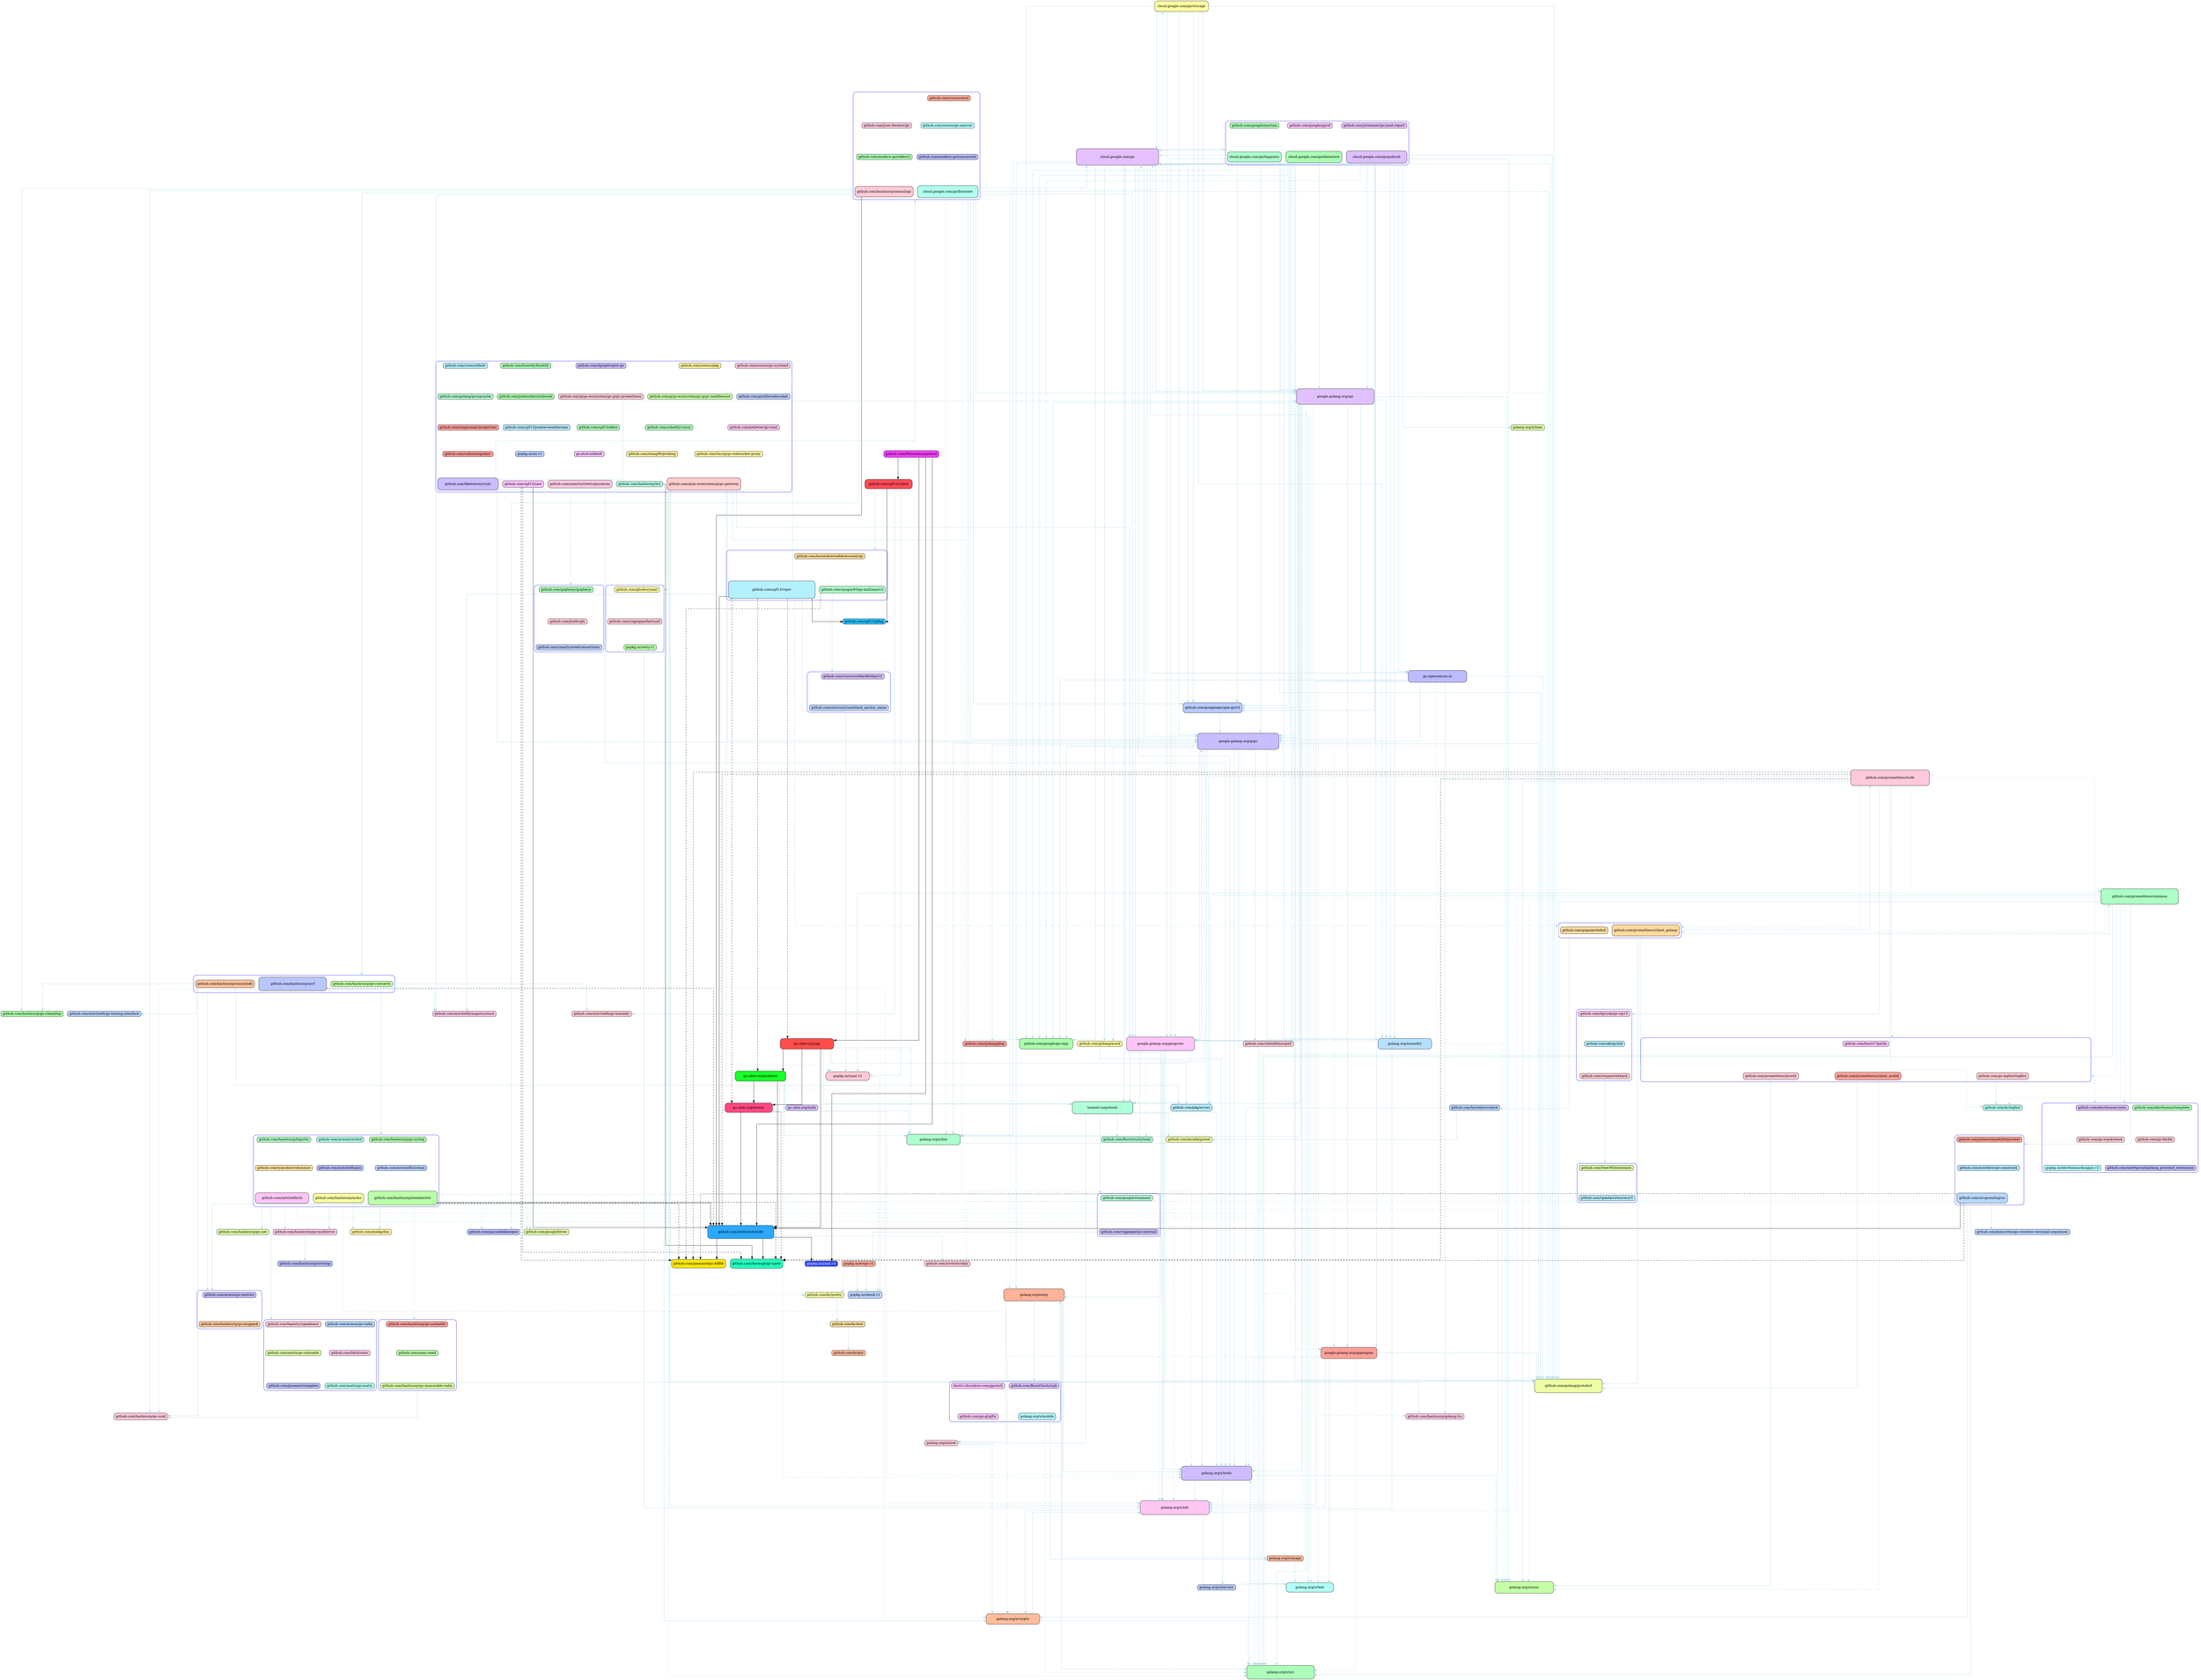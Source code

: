 strict digraph {
  node [shape=box,style="rounded,filled"]
  start=0
  splines=ortho
  graph [style=rounded]
  compound=true
  ranksep=1.21
  "github.com/Helcaraxan/gomod" [width=2.00,height=0.40,fontcolor="0.000 0.000 0.000",fillcolor="0.824 0.753 1.000"]
  subgraph cluster_cloud_google_com_go{
    "github.com/google/martian" [width=0.50,height=0.10,fontcolor="0.000 0.000 0.000",fillcolor="0.357 0.329 1.000"]
    "github.com/google/pprof" [width=0.50,height=0.10,fontcolor="0.000 0.000 0.000",fillcolor="0.839 0.232 1.000"]
    "github.com/jstemmer/go-junit-report" [width=0.50,height=0.10,fontcolor="0.000 0.000 0.000",fillcolor="0.776 0.245 1.000"]
    "cloud.google.com/go/bigquery" [width=3.00,height=0.60,fontcolor="0.000 0.000 0.000",fillcolor="0.400 0.320 1.000"]
    "cloud.google.com/go/datastore" [width=3.32,height=0.66,fontcolor="0.000 0.000 0.000",fillcolor="0.353 0.329 1.000"]
    "cloud.google.com/go/pubsub" [width=3.58,height=0.72,fontcolor="0.000 0.000 0.000",fillcolor="0.745 0.251 1.000"]
    // The nodes and edges part of this subgraph defined below are only used to
    // improve node placement but do not reflect actual dependencies.
    node [style=invis]
    edge [style=invis,minlen=1]
    graph [color=blue]
   "github.com/google/martian" -> "cloud.google.com/go/bigquery"
   "github.com/google/pprof" -> "cloud.google.com/go/datastore"
   "github.com/jstemmer/go-junit-report" -> "cloud.google.com/go/pubsub"
  }
  "cloud.google.com/go" [width=4.86,height=0.97,fontcolor="0.000 0.000 0.000",fillcolor="0.761 0.248 1.000"]
  "google.golang.org/api" [width=4.58,height=0.92,fontcolor="0.000 0.000 0.000",fillcolor="0.753 0.249 1.000"]
  "google.golang.org/grpc" [width=4.81,height=0.96,fontcolor="0.000 0.000 0.000",fillcolor="0.694 0.261 1.000"]
  "github.com/golang/protobuf" [width=4.00,height=0.80,fontcolor="0.000 0.000 0.000",fillcolor="0.200 0.360 1.000"]
  "google.golang.org/genproto" [width=4.00,height=0.80,fontcolor="0.000 0.000 0.000",fillcolor="0.855 0.229 1.000"]
  "github.com/google/go-cmp" [width=3.17,height=0.63,fontcolor="0.000 0.000 0.000",fillcolor="0.337 0.333 1.000"]
  "github.com/googleapis/gax-go/v2" [width=3.00,height=0.60,fontcolor="0.000 0.000 0.000",fillcolor="0.627 0.275 1.000"]
  "golang.org/x/tools" [width=4.17,height=0.83,fontcolor="0.000 0.000 0.000",fillcolor="0.706 0.259 1.000"]
  "golang.org/x/lint" [width=3.17,height=0.63,fontcolor="0.000 0.000 0.000",fillcolor="0.400 0.320 1.000"]
  "golang.org/x/exp" [width=3.58,height=0.72,fontcolor="0.000 0.000 0.000",fillcolor="0.039 0.392 1.000"]
  "golang.org/x/oauth2" [width=3.17,height=0.63,fontcolor="0.000 0.000 0.000",fillcolor="0.573 0.285 1.000"]
  "go.opencensus.io" [width=3.46,height=0.69,fontcolor="0.000 0.000 0.000",fillcolor="0.671 0.266 1.000"]
  "golang.org/x/sys" [width=4.00,height=0.80,fontcolor="0.000 0.000 0.000",fillcolor="0.361 0.328 1.000"]
  "google.golang.org/appengine" [width=3.32,height=0.66,fontcolor="0.000 0.000 0.000",fillcolor="0.012 0.398 1.000"]
  "cloud.google.com/go/storage" [width=3.17,height=0.63,fontcolor="0.000 0.000 0.000",fillcolor="0.165 0.367 1.000"]
  "golang.org/x/net" [width=4.09,height=0.82,fontcolor="0.000 0.000 0.000",fillcolor="0.871 0.226 1.000"]
  "golang.org/x/text" [width=2.81,height=0.56,fontcolor="0.000 0.000 0.000",fillcolor="0.478 0.304 1.000"]
  "honnef.co/go/tools" [width=3.58,height=0.72,fontcolor="0.000 0.000 0.000",fillcolor="0.420 0.316 1.000"]
  "github.com/golang/mock" [width=1.58,height=0.32,fontcolor="0.000 0.000 0.000",fillcolor="0.161 0.368 1.000"]
  "golang.org/x/time" [width=0.50,height=0.10,fontcolor="0.000 0.000 0.000",fillcolor="0.227 0.355 1.000"]
  "golang.org/x/sync" [width=3.46,height=0.69,fontcolor="0.000 0.000 0.000",fillcolor="0.278 0.344 1.000"]
  "github.com/spf13/cobra" [width=2.81,height=0.56,fontcolor="0.000 0.000 0.000",fillcolor="0.988 0.704 1.000"]
  "github.com/stretchr/testify" [width=3.91,height=0.78,fontcolor="0.000 0.000 0.000",fillcolor="0.569 0.829 1.000"]
  "go.uber.org/zap" [width=3.17,height=0.63,fontcolor="0.000 0.000 0.000",fillcolor="1.000 0.700 1.000"]
  "gopkg.in/yaml.v3" [width=1.58,height=0.32,fontcolor="0.000 0.000 1.000",fillcolor="0.647 0.806 1.000"]
  subgraph cluster_github_com_bketelsen_crypt{
    "github.com/coreos/etcd" [width=0.50,height=0.10,fontcolor="0.000 0.000 0.000",fillcolor="0.031 0.394 1.000"]
    "github.com/coreos/go-semver" [width=0.50,height=0.10,fontcolor="0.000 0.000 0.000",fillcolor="0.490 0.302 1.000"]
    "github.com/json-iterator/go" [width=0.50,height=0.10,fontcolor="0.000 0.000 0.000",fillcolor="0.937 0.213 1.000"]
    "github.com/modern-go/concurrent" [width=0.50,height=0.10,fontcolor="0.000 0.000 0.000",fillcolor="0.667 0.267 1.000"]
    "github.com/modern-go/reflect2" [width=0.50,height=0.10,fontcolor="0.000 0.000 0.000",fillcolor="0.353 0.329 1.000"]
    "cloud.google.com/go/firestore" [width=3.58,height=0.72,fontcolor="0.000 0.000 0.000",fillcolor="0.459 0.308 1.000"]
    "github.com/hashicorp/consul/api" [width=3.17,height=0.63,fontcolor="0.000 0.000 0.000",fillcolor="0.965 0.207 1.000"]
    // The nodes and edges part of this subgraph defined below are only used to
    // improve node placement but do not reflect actual dependencies.
    node [style=invis]
    edge [style=invis,minlen=1]
    graph [color=blue]
    "cluster_github_com_bketelsen_crypt_1"
    "cluster_github_com_bketelsen_crypt_1" -> "github.com/json-iterator/go"
    "github.com/coreos/etcd" -> "github.com/coreos/go-semver"
   "github.com/coreos/go-semver" -> "github.com/modern-go/concurrent"
   "github.com/json-iterator/go" -> "github.com/modern-go/reflect2"
   "github.com/modern-go/concurrent" -> "cloud.google.com/go/firestore"
   "github.com/modern-go/reflect2" -> "github.com/hashicorp/consul/api"
  }
  "golang.org/x/crypto" [width=3.17,height=0.63,fontcolor="0.000 0.000 0.000",fillcolor="0.055 0.389 1.000"]
  "github.com/google/btree" [width=1.00,height=0.20,fontcolor="0.000 0.000 0.000",fillcolor="0.212 0.358 1.000"]
  subgraph cluster_github_com_cespare_xxhash{
    "github.com/OneOfOne/xxhash" [width=0.50,height=0.10,fontcolor="0.000 0.000 0.000",fillcolor="0.235 0.353 1.000"]
    "github.com/spaolacci/murmur3" [width=0.50,height=0.10,fontcolor="0.000 0.000 0.000",fillcolor="0.541 0.292 1.000"]
    // The nodes and edges part of this subgraph defined below are only used to
    // improve node placement but do not reflect actual dependencies.
    node [style=invis]
    edge [style=invis,minlen=1]
    graph [color=blue]
   "github.com/OneOfOne/xxhash" -> "github.com/spaolacci/murmur3"
  }
  subgraph cluster_github_com_cpuguy83_go_md2man_v2{
    "github.com/russross/blackfriday/v2" [width=0.50,height=0.10,fontcolor="0.000 0.000 0.000",fillcolor="0.725 0.255 1.000"]
    "github.com/shurcooL/sanitized_anchor_name" [width=0.50,height=0.10,fontcolor="0.000 0.000 0.000",fillcolor="0.604 0.279 1.000"]
    // The nodes and edges part of this subgraph defined below are only used to
    // improve node placement but do not reflect actual dependencies.
    node [style=invis]
    edge [style=invis,minlen=1]
    graph [color=blue]
   "github.com/russross/blackfriday/v2" -> "github.com/shurcooL/sanitized_anchor_name"
  }
  "github.com/pmezard/go-difflib" [width=2.58,height=0.52,fontcolor="0.000 0.000 0.000",fillcolor="0.149 0.955 1.000"]
  "github.com/kr/logfmt" [width=1.58,height=0.32,fontcolor="0.000 0.000 0.000",fillcolor="0.471 0.306 1.000"]
  "github.com/kisielk/errcheck" [width=1.58,height=0.32,fontcolor="0.000 0.000 0.000",fillcolor="0.600 0.280 1.000"]
  subgraph cluster_github_com_grpc_ecosystem_grpc_gateway{
    "github.com/ghodss/yaml" [width=0.50,height=0.10,fontcolor="0.000 0.000 0.000",fillcolor="0.165 0.367 1.000"]
    "github.com/rogpeppe/fastuuid" [width=0.50,height=0.10,fontcolor="0.000 0.000 0.000",fillcolor="0.961 0.208 1.000"]
    "gopkg.in/resty.v1" [width=1.00,height=0.20,fontcolor="0.000 0.000 0.000",fillcolor="0.306 0.339 1.000"]
    // The nodes and edges part of this subgraph defined below are only used to
    // improve node placement but do not reflect actual dependencies.
    node [style=invis]
    edge [style=invis,minlen=1]
    graph [color=blue]
   "github.com/ghodss/yaml" -> "github.com/rogpeppe/fastuuid"
   "github.com/rogpeppe/fastuuid" -> "gopkg.in/resty.v1"
  }
  "gopkg.in/yaml.v2" [width=2.58,height=0.52,fontcolor="0.000 0.000 0.000",fillcolor="0.957 0.209 1.000"]
  "github.com/golang/glog" [width=1.00,height=0.20,fontcolor="0.000 0.000 0.000",fillcolor="0.008 0.398 1.000"]
  "github.com/kr/pretty" [width=1.58,height=0.32,fontcolor="0.000 0.000 0.000",fillcolor="0.180 0.364 1.000"]
  "gopkg.in/check.v1" [width=2.00,height=0.40,fontcolor="0.000 0.000 0.000",fillcolor="0.604 0.279 1.000"]
  subgraph cluster_github_com_hashicorp_consul_api{
    "github.com/hashicorp/consul/sdk" [width=2.32,height=0.46,fontcolor="0.000 0.000 0.000",fillcolor="0.063 0.387 1.000"]
    "github.com/hashicorp/go-rootcerts" [width=1.00,height=0.20,fontcolor="0.000 0.000 0.000",fillcolor="0.282 0.344 1.000"]
    "github.com/hashicorp/serf" [width=4.00,height=0.80,fontcolor="0.000 0.000 0.000",fillcolor="0.635 0.273 1.000"]
    // The nodes and edges part of this subgraph defined below are only used to
    // improve node placement but do not reflect actual dependencies.
    node [style=invis]
    edge [style=invis,minlen=1]
    graph [color=blue]
  }
  "github.com/hashicorp/go-cleanhttp" [width=1.00,height=0.20,fontcolor="0.000 0.000 0.000",fillcolor="0.329 0.334 1.000"]
  "github.com/hashicorp/go-uuid" [width=2.00,height=0.40,fontcolor="0.000 0.000 0.000",fillcolor="0.941 0.212 1.000"]
  "github.com/pascaldekloe/goe" [width=1.00,height=0.20,fontcolor="0.000 0.000 0.000",fillcolor="0.663 0.267 1.000"]
  "github.com/mitchellh/mapstructure" [width=1.58,height=0.32,fontcolor="0.000 0.000 0.000",fillcolor="0.906 0.219 1.000"]
  "github.com/mitchellh/go-testing-interface" [width=0.50,height=0.10,fontcolor="0.000 0.000 0.000",fillcolor="0.604 0.279 1.000"]
  "github.com/pkg/errors" [width=2.00,height=0.40,fontcolor="0.000 0.000 0.000",fillcolor="0.541 0.292 1.000"]
  "github.com/hashicorp/golang-lru" [width=1.58,height=0.32,fontcolor="0.000 0.000 0.000",fillcolor="0.914 0.217 1.000"]
  "github.com/hashicorp/errwrap" [width=0.50,height=0.10,fontcolor="0.000 0.000 0.000",fillcolor="0.663 0.267 1.000"]
  "github.com/mitchellh/go-homedir" [width=1.00,height=0.20,fontcolor="0.000 0.000 0.000",fillcolor="0.965 0.207 1.000"]
  "github.com/davecgh/go-spew" [width=2.81,height=0.56,fontcolor="0.000 0.000 0.000",fillcolor="0.451 0.865 1.000"]
  "github.com/hashicorp/go.net" [width=0.50,height=0.10,fontcolor="0.000 0.000 0.000",fillcolor="0.227 0.355 1.000"]
  "github.com/miekg/dns" [width=1.00,height=0.20,fontcolor="0.000 0.000 0.000",fillcolor="0.149 0.370 1.000"]
  subgraph cluster_github_com_hashicorp_memberlist{
    "github.com/hashicorp/go-sockaddr" [width=0.50,height=0.10,fontcolor="0.000 0.000 0.000",fillcolor="0.012 0.398 1.000"]
    "github.com/sean-/seed" [width=0.50,height=0.10,fontcolor="0.000 0.000 0.000",fillcolor="0.302 0.340 1.000"]
    "github.com/hashicorp/go-immutable-radix" [width=1.58,height=0.32,fontcolor="0.000 0.000 0.000",fillcolor="0.235 0.353 1.000"]
    // The nodes and edges part of this subgraph defined below are only used to
    // improve node placement but do not reflect actual dependencies.
    node [style=invis]
    edge [style=invis,minlen=1]
    graph [color=blue]
   "github.com/hashicorp/go-sockaddr" -> "github.com/sean-/seed"
   "github.com/sean-/seed" -> "github.com/hashicorp/go-immutable-radix"
  }
  subgraph cluster_github_com_hashicorp_memberlist_github_com_hashicorp_serf{
    "github.com/armon/go-metrics" [width=1.00,height=0.20,fontcolor="0.000 0.000 0.000",fillcolor="0.678 0.264 1.000"]
    "github.com/hashicorp/go-msgpack" [width=1.00,height=0.20,fontcolor="0.000 0.000 0.000",fillcolor="0.075 0.385 1.000"]
    // The nodes and edges part of this subgraph defined below are only used to
    // improve node placement but do not reflect actual dependencies.
    node [style=invis]
    edge [style=invis,minlen=1]
    graph [color=blue]
   "github.com/armon/go-metrics" -> "github.com/hashicorp/go-msgpack"
  }
  "github.com/hashicorp/go-multierror" [width=1.58,height=0.32,fontcolor="0.000 0.000 0.000",fillcolor="0.902 0.220 1.000"]
  subgraph cluster_github_com_hashicorp_serf{
    "github.com/armon/circbuf" [width=0.50,height=0.10,fontcolor="0.000 0.000 0.000",fillcolor="0.455 0.309 1.000"]
    "github.com/hashicorp/go-syslog" [width=0.50,height=0.10,fontcolor="0.000 0.000 0.000",fillcolor="0.329 0.334 1.000"]
    "github.com/hashicorp/logutils" [width=0.50,height=0.10,fontcolor="0.000 0.000 0.000",fillcolor="0.380 0.324 1.000"]
    "github.com/mitchellh/gox" [width=0.50,height=0.10,fontcolor="0.000 0.000 0.000",fillcolor="0.659 0.268 1.000"]
    "github.com/mitchellh/iochan" [width=0.50,height=0.10,fontcolor="0.000 0.000 0.000",fillcolor="0.608 0.278 1.000"]
    "github.com/ryanuber/columnize" [width=0.50,height=0.10,fontcolor="0.000 0.000 0.000",fillcolor="0.118 0.376 1.000"]
    "github.com/hashicorp/mdns" [width=2.81,height=0.56,fontcolor="0.000 0.000 0.000",fillcolor="0.180 0.364 1.000"]
    "github.com/hashicorp/memberlist" [width=4.09,height=0.82,fontcolor="0.000 0.000 0.000",fillcolor="0.302 0.340 1.000"]
    "github.com/mitchellh/cli" [width=3.17,height=0.63,fontcolor="0.000 0.000 0.000",fillcolor="0.859 0.228 1.000"]
    // The nodes and edges part of this subgraph defined below are only used to
    // improve node placement but do not reflect actual dependencies.
    node [style=invis]
    edge [style=invis,minlen=1]
    graph [color=blue]
   "github.com/armon/circbuf" -> "github.com/mitchellh/gox"
   "github.com/hashicorp/go-syslog" -> "github.com/mitchellh/iochan"
   "github.com/hashicorp/logutils" -> "github.com/ryanuber/columnize"
   "github.com/mitchellh/gox" -> "github.com/hashicorp/mdns"
   "github.com/mitchellh/iochan" -> "github.com/hashicorp/memberlist"
   "github.com/ryanuber/columnize" -> "github.com/mitchellh/cli"
  }
  "github.com/kisielk/gotool" [width=1.00,height=0.20,fontcolor="0.000 0.000 0.000",fillcolor="0.184 0.363 1.000"]
  "github.com/kr/text" [width=1.00,height=0.20,fontcolor="0.000 0.000 0.000",fillcolor="0.114 0.377 1.000"]
  "github.com/kr/pty" [width=0.50,height=0.10,fontcolor="0.000 0.000 0.000",fillcolor="0.047 0.391 1.000"]
  subgraph cluster_github_com_mitchellh_cli{
    "github.com/armon/go-radix" [width=0.50,height=0.10,fontcolor="0.000 0.000 0.000",fillcolor="0.592 0.282 1.000"]
    "github.com/bgentry/speakeasy" [width=0.50,height=0.10,fontcolor="0.000 0.000 0.000",fillcolor="0.953 0.209 1.000"]
    "github.com/fatih/color" [width=0.50,height=0.10,fontcolor="0.000 0.000 0.000",fillcolor="0.914 0.217 1.000"]
    "github.com/mattn/go-colorable" [width=0.50,height=0.10,fontcolor="0.000 0.000 0.000",fillcolor="0.231 0.354 1.000"]
    "github.com/mattn/go-isatty" [width=0.50,height=0.10,fontcolor="0.000 0.000 0.000",fillcolor="0.467 0.307 1.000"]
    "github.com/posener/complete" [width=0.50,height=0.10,fontcolor="0.000 0.000 0.000",fillcolor="0.647 0.271 1.000"]
    // The nodes and edges part of this subgraph defined below are only used to
    // improve node placement but do not reflect actual dependencies.
    node [style=invis]
    edge [style=invis,minlen=1]
    graph [color=blue]
   "github.com/armon/go-radix" -> "github.com/fatih/color"
   "github.com/bgentry/speakeasy" -> "github.com/mattn/go-colorable"
   "github.com/fatih/color" -> "github.com/mattn/go-isatty"
   "github.com/mattn/go-colorable" -> "github.com/posener/complete"
  }
  "github.com/prometheus/tsdb" [width=4.64,height=0.93,fontcolor="0.000 0.000 0.000",fillcolor="0.945 0.211 1.000"]
  subgraph cluster_github_com_prometheus_client_golang_github_com_prometheus_common_github_com_prometheus_tsdb{
    "github.com/beorn7/perks" [width=1.58,height=0.32,fontcolor="0.000 0.000 0.000",fillcolor="0.835 0.233 1.000"]
    "github.com/go-logfmt/logfmt" [width=2.00,height=0.40,fontcolor="0.000 0.000 0.000",fillcolor="0.980 0.204 1.000"]
    "github.com/prometheus/client_model" [width=2.32,height=0.46,fontcolor="0.000 0.000 0.000",fillcolor="0.016 0.397 1.000"]
    "github.com/prometheus/procfs" [width=2.00,height=0.40,fontcolor="0.000 0.000 0.000",fillcolor="0.961 0.208 1.000"]
    // The nodes and edges part of this subgraph defined below are only used to
    // improve node placement but do not reflect actual dependencies.
    node [style=invis]
    edge [style=invis,minlen=1]
    graph [color=blue]
    "cluster_github_com_prometheus_client_golang_github_com_prometheus_common_github_com_prometheus_tsdb_0"
    "cluster_github_com_prometheus_client_golang_github_com_prometheus_common_github_com_prometheus_tsdb_0" -> "github.com/go-logfmt/logfmt"
    "cluster_github_com_prometheus_client_golang_github_com_prometheus_common_github_com_prometheus_tsdb_2"
    "cluster_github_com_prometheus_client_golang_github_com_prometheus_common_github_com_prometheus_tsdb_2" -> "github.com/prometheus/procfs"
    "github.com/beorn7/perks" -> "github.com/prometheus/client_model"
  }
  "github.com/prometheus/common" [width=4.58,height=0.92,fontcolor="0.000 0.000 0.000",fillcolor="0.384 0.323 1.000"]
  subgraph cluster_github_com_prometheus_common{
    "github.com/julienschmidt/httprouter" [width=0.50,height=0.10,fontcolor="0.000 0.000 0.000",fillcolor="0.012 0.398 1.000"]
    "github.com/mwitkow/go-conntrack" [width=0.50,height=0.10,fontcolor="0.000 0.000 0.000",fillcolor="0.557 0.289 1.000"]
    "github.com/sirupsen/logrus" [width=3.00,height=0.60,fontcolor="0.000 0.000 0.000",fillcolor="0.592 0.282 1.000"]
    // The nodes and edges part of this subgraph defined below are only used to
    // improve node placement but do not reflect actual dependencies.
    node [style=invis]
    edge [style=invis,minlen=1]
    graph [color=blue]
   "github.com/julienschmidt/httprouter" -> "github.com/mwitkow/go-conntrack"
   "github.com/mwitkow/go-conntrack" -> "github.com/sirupsen/logrus"
  }
  subgraph cluster_github_com_prometheus_common_github_com_prometheus_tsdb{
    "github.com/alecthomas/template" [width=1.00,height=0.20,fontcolor="0.000 0.000 0.000",fillcolor="0.365 0.327 1.000"]
    "github.com/alecthomas/units" [width=1.00,height=0.20,fontcolor="0.000 0.000 0.000",fillcolor="0.749 0.250 1.000"]
    "github.com/go-kit/kit" [width=1.00,height=0.20,fontcolor="0.000 0.000 0.000",fillcolor="0.980 0.204 1.000"]
    "github.com/go-stack/stack" [width=1.00,height=0.20,fontcolor="0.000 0.000 0.000",fillcolor="0.980 0.204 1.000"]
    "github.com/matttproud/golang_protobuf_extensions" [width=1.00,height=0.20,fontcolor="0.000 0.000 0.000",fillcolor="0.655 0.269 1.000"]
    "gopkg.in/alecthomas/kingpin.v2" [width=1.00,height=0.20,fontcolor="0.000 0.000 0.000",fillcolor="0.498 0.300 1.000"]
    // The nodes and edges part of this subgraph defined below are only used to
    // improve node placement but do not reflect actual dependencies.
    node [style=invis]
    edge [style=invis,minlen=1]
    graph [color=blue]
   "github.com/alecthomas/template" -> "github.com/go-kit/kit"
   "github.com/alecthomas/units" -> "github.com/go-stack/stack"
   "github.com/go-kit/kit" -> "github.com/matttproud/golang_protobuf_extensions"
   "github.com/go-stack/stack" -> "gopkg.in/alecthomas/kingpin.v2"
  }
  subgraph cluster_github_com_prometheus_common_github_com_prometheus_tsdb_github_com_spf13_viper{
    "github.com/gogo/protobuf" [width=2.00,height=0.40,fontcolor="0.000 0.000 0.000",fillcolor="0.106 0.379 1.000"]
    "github.com/prometheus/client_golang" [width=3.32,height=0.66,fontcolor="0.000 0.000 0.000",fillcolor="0.102 0.380 1.000"]
    // The nodes and edges part of this subgraph defined below are only used to
    // improve node placement but do not reflect actual dependencies.
    node [style=invis]
    edge [style=invis,minlen=1]
    graph [color=blue]
  }
  subgraph cluster_github_com_prometheus_tsdb{
    "github.com/dgryski/go-sip13" [width=0.50,height=0.10,fontcolor="0.000 0.000 0.000",fillcolor="0.894 0.221 1.000"]
    "github.com/oklog/ulid" [width=0.50,height=0.10,fontcolor="0.000 0.000 0.000",fillcolor="0.537 0.293 1.000"]
    "github.com/cespare/xxhash" [width=1.58,height=0.32,fontcolor="0.000 0.000 0.000",fillcolor="0.976 0.205 1.000"]
    // The nodes and edges part of this subgraph defined below are only used to
    // improve node placement but do not reflect actual dependencies.
    node [style=invis]
    edge [style=invis,minlen=1]
    graph [color=blue]
   "github.com/dgryski/go-sip13" -> "github.com/oklog/ulid"
   "github.com/oklog/ulid" -> "github.com/cespare/xxhash"
  }
  "gopkg.in/errgo.v2" [width=1.58,height=0.32,fontcolor="0.000 0.000 0.000",fillcolor="0.027 0.395 1.000"]
  "github.com/konsorten/go-windows-terminal-sequences" [width=0.50,height=0.10,fontcolor="0.000 0.000 0.000",fillcolor="0.600 0.280 1.000"]
  "github.com/stretchr/objx" [width=1.00,height=0.20,fontcolor="0.000 0.000 0.000",fillcolor="0.941 0.212 1.000"]
  subgraph cluster_github_com_smartystreets_goconvey{
    "github.com/gopherjs/gopherjs" [width=0.50,height=0.10,fontcolor="0.000 0.000 0.000",fillcolor="0.357 0.329 1.000"]
    "github.com/jtolds/gls" [width=0.50,height=0.10,fontcolor="0.000 0.000 0.000",fillcolor="0.969 0.206 1.000"]
    "github.com/smartystreets/assertions" [width=0.50,height=0.10,fontcolor="0.000 0.000 0.000",fillcolor="0.624 0.275 1.000"]
    // The nodes and edges part of this subgraph defined below are only used to
    // improve node placement but do not reflect actual dependencies.
    node [style=invis]
    edge [style=invis,minlen=1]
    graph [color=blue]
   "github.com/gopherjs/gopherjs" -> "github.com/jtolds/gls"
   "github.com/jtolds/gls" -> "github.com/smartystreets/assertions"
  }
  subgraph cluster_github_com_spf13_cobra{
    "github.com/inconshreveable/mousetrap" [width=0.50,height=0.10,fontcolor="0.000 0.000 0.000",fillcolor="0.110 0.378 1.000"]
    "github.com/cpuguy83/go-md2man/v2" [width=2.00,height=0.40,fontcolor="0.000 0.000 0.000",fillcolor="0.392 0.322 1.000"]
    "github.com/spf13/viper" [width=5.13,height=1.03,fontcolor="0.000 0.000 0.000",fillcolor="0.533 0.293 1.000"]
    // The nodes and edges part of this subgraph defined below are only used to
    // improve node placement but do not reflect actual dependencies.
    node [style=invis]
    edge [style=invis,minlen=1]
    graph [color=blue]
    "cluster_github_com_spf13_cobra_1"
    "cluster_github_com_spf13_cobra_1" -> "github.com/spf13/viper"
    "github.com/inconshreveable/mousetrap" -> "github.com/cpuguy83/go-md2man/v2"
  }
  "github.com/spf13/pflag" [width=1.00,height=0.20,fontcolor="0.000 0.000 0.000",fillcolor="0.549 0.835 1.000"]
  subgraph cluster_github_com_spf13_viper{
    "github.com/coreos/bbolt" [width=0.50,height=0.10,fontcolor="0.000 0.000 0.000",fillcolor="0.533 0.293 1.000"]
    "github.com/coreos/go-systemd" [width=0.50,height=0.10,fontcolor="0.000 0.000 0.000",fillcolor="0.929 0.214 1.000"]
    "github.com/coreos/pkg" [width=0.50,height=0.10,fontcolor="0.000 0.000 0.000",fillcolor="0.149 0.370 1.000"]
    "github.com/dgrijalva/jwt-go" [width=0.50,height=0.10,fontcolor="0.000 0.000 0.000",fillcolor="0.702 0.260 1.000"]
    "github.com/fsnotify/fsnotify" [width=0.50,height=0.10,fontcolor="0.000 0.000 0.000",fillcolor="0.357 0.329 1.000"]
    "github.com/golang/groupcache" [width=0.50,height=0.10,fontcolor="0.000 0.000 0.000",fillcolor="0.400 0.320 1.000"]
    "github.com/gorilla/websocket" [width=0.50,height=0.10,fontcolor="0.000 0.000 0.000",fillcolor="0.624 0.275 1.000"]
    "github.com/grpc-ecosystem/go-grpc-middleware" [width=0.50,height=0.10,fontcolor="0.000 0.000 0.000",fillcolor="0.278 0.344 1.000"]
    "github.com/grpc-ecosystem/go-grpc-prometheus" [width=0.50,height=0.10,fontcolor="0.000 0.000 0.000",fillcolor="0.969 0.206 1.000"]
    "github.com/jonboulle/clockwork" [width=0.50,height=0.10,fontcolor="0.000 0.000 0.000",fillcolor="0.337 0.333 1.000"]
    "github.com/magiconair/properties" [width=0.50,height=0.10,fontcolor="0.000 0.000 0.000",fillcolor="0.008 0.398 1.000"]
    "github.com/pelletier/go-toml" [width=0.50,height=0.10,fontcolor="0.000 0.000 0.000",fillcolor="0.882 0.224 1.000"]
    "github.com/soheilhy/cmux" [width=0.50,height=0.10,fontcolor="0.000 0.000 0.000",fillcolor="0.365 0.327 1.000"]
    "github.com/spf13/afero" [width=0.50,height=0.10,fontcolor="0.000 0.000 0.000",fillcolor="0.357 0.329 1.000"]
    "github.com/spf13/jwalterweatherman" [width=0.50,height=0.10,fontcolor="0.000 0.000 0.000",fillcolor="0.553 0.289 1.000"]
    "github.com/subosito/gotenv" [width=0.50,height=0.10,fontcolor="0.000 0.000 0.000",fillcolor="0.000 0.400 1.000"]
    "github.com/tmc/grpc-websocket-proxy" [width=0.50,height=0.10,fontcolor="0.000 0.000 0.000",fillcolor="0.149 0.370 1.000"]
    "github.com/xiang90/probing" [width=0.50,height=0.10,fontcolor="0.000 0.000 0.000",fillcolor="0.141 0.372 1.000"]
    "go.etcd.io/bbolt" [width=0.50,height=0.10,fontcolor="0.000 0.000 0.000",fillcolor="0.808 0.238 1.000"]
    "gopkg.in/ini.v1" [width=0.50,height=0.10,fontcolor="0.000 0.000 0.000",fillcolor="0.620 0.276 1.000"]
    "github.com/bketelsen/crypt" [width=3.58,height=0.72,fontcolor="0.000 0.000 0.000",fillcolor="0.702 0.260 1.000"]
    "github.com/grpc-ecosystem/grpc-gateway" [width=3.70,height=0.74,fontcolor="0.000 0.000 0.000",fillcolor="0.996 0.201 1.000"]
    "github.com/hashicorp/hcl" [width=1.00,height=0.20,fontcolor="0.000 0.000 0.000",fillcolor="0.439 0.312 1.000"]
    "github.com/smartystreets/goconvey" [width=2.32,height=0.46,fontcolor="0.000 0.000 0.000",fillcolor="0.918 0.216 1.000"]
    "github.com/spf13/cast" [width=2.00,height=0.40,fontcolor="0.000 0.000 0.000",fillcolor="0.843 0.231 1.000"]
    // The nodes and edges part of this subgraph defined below are only used to
    // improve node placement but do not reflect actual dependencies.
    node [style=invis]
    edge [style=invis,minlen=1]
    graph [color=blue]
   "github.com/coreos/bbolt" -> "github.com/golang/groupcache"
   "github.com/coreos/go-systemd" -> "github.com/gorilla/websocket"
   "github.com/coreos/pkg" -> "github.com/grpc-ecosystem/go-grpc-middleware"
   "github.com/dgrijalva/jwt-go" -> "github.com/grpc-ecosystem/go-grpc-prometheus"
   "github.com/fsnotify/fsnotify" -> "github.com/jonboulle/clockwork"
   "github.com/golang/groupcache" -> "github.com/magiconair/properties"
   "github.com/gorilla/websocket" -> "github.com/pelletier/go-toml"
   "github.com/grpc-ecosystem/go-grpc-middleware" -> "github.com/soheilhy/cmux"
   "github.com/grpc-ecosystem/go-grpc-prometheus" -> "github.com/spf13/afero"
   "github.com/jonboulle/clockwork" -> "github.com/spf13/jwalterweatherman"
   "github.com/magiconair/properties" -> "github.com/subosito/gotenv"
   "github.com/pelletier/go-toml" -> "github.com/tmc/grpc-websocket-proxy"
   "github.com/soheilhy/cmux" -> "github.com/xiang90/probing"
   "github.com/spf13/afero" -> "go.etcd.io/bbolt"
   "github.com/spf13/jwalterweatherman" -> "gopkg.in/ini.v1"
   "github.com/subosito/gotenv" -> "github.com/bketelsen/crypt"
   "github.com/tmc/grpc-websocket-proxy" -> "github.com/grpc-ecosystem/grpc-gateway"
   "github.com/xiang90/probing" -> "github.com/hashicorp/hcl"
   "go.etcd.io/bbolt" -> "github.com/smartystreets/goconvey"
   "gopkg.in/ini.v1" -> "github.com/spf13/cast"
  }
  "go.uber.org/atomic" [width=2.81,height=0.56,fontcolor="0.000 0.000 0.000",fillcolor="0.949 0.715 1.000"]
  "go.uber.org/multierr" [width=3.00,height=0.60,fontcolor="0.000 0.000 0.000",fillcolor="0.345 0.896 1.000"]
  "go.uber.org/tools" [width=0.50,height=0.10,fontcolor="0.000 0.000 0.000",fillcolor="0.745 0.251 1.000"]
  subgraph cluster_golang_org_x_exp{
    "dmitri.shuralyov.com/gpu/mtl" [width=0.50,height=0.10,fontcolor="0.000 0.000 0.000",fillcolor="0.835 0.233 1.000"]
    "github.com/BurntSushi/xgb" [width=0.50,height=0.10,fontcolor="0.000 0.000 0.000",fillcolor="0.745 0.251 1.000"]
    "github.com/go-gl/glfw" [width=0.50,height=0.10,fontcolor="0.000 0.000 0.000",fillcolor="0.847 0.231 1.000"]
    "golang.org/x/mobile" [width=2.00,height=0.40,fontcolor="0.000 0.000 0.000",fillcolor="0.522 0.296 1.000"]
    // The nodes and edges part of this subgraph defined below are only used to
    // improve node placement but do not reflect actual dependencies.
    node [style=invis]
    edge [style=invis,minlen=1]
    graph [color=blue]
   "dmitri.shuralyov.com/gpu/mtl" -> "github.com/go-gl/glfw"
   "github.com/BurntSushi/xgb" -> "golang.org/x/mobile"
  }
  "golang.org/x/image" [width=1.58,height=0.32,fontcolor="0.000 0.000 0.000",fillcolor="0.047 0.391 1.000"]
  "golang.org/x/mod" [width=1.58,height=0.32,fontcolor="0.000 0.000 0.000",fillcolor="0.949 0.210 1.000"]
  "golang.org/x/xerrors" [width=0.50,height=0.10,fontcolor="0.000 0.000 0.000",fillcolor="0.624 0.275 1.000"]
  "github.com/client9/misspell" [width=0.50,height=0.10,fontcolor="0.000 0.000 0.000",fillcolor="0.961 0.208 1.000"]
  "github.com/BurntSushi/toml" [width=1.00,height=0.20,fontcolor="0.000 0.000 0.000",fillcolor="0.404 0.319 1.000"]
  subgraph cluster_honnef_co_go_tools{
    "github.com/google/renameio" [width=0.50,height=0.10,fontcolor="0.000 0.000 0.000",fillcolor="0.412 0.318 1.000"]
    "github.com/rogpeppe/go-internal" [width=1.00,height=0.20,fontcolor="0.000 0.000 0.000",fillcolor="0.702 0.260 1.000"]
    // The nodes and edges part of this subgraph defined below are only used to
    // improve node placement but do not reflect actual dependencies.
    node [style=invis]
    edge [style=invis,minlen=1]
    graph [color=blue]
   "github.com/google/renameio" -> "github.com/rogpeppe/go-internal"
  }
  "cloud.google.com/go" -> "github.com/google/pprof" [minlen=14,lhead="cluster_cloud_google_com_go",color=lightblue]
  "cloud.google.com/go" -> "github.com/golang/mock" [minlen=11,color=lightblue]
  "cloud.google.com/go" -> "github.com/golang/protobuf" [minlen=8,color=lightblue]
  "cloud.google.com/go" -> "github.com/google/go-cmp" [minlen=11,color=lightblue]
  "cloud.google.com/go" -> "github.com/googleapis/gax-go/v2" [minlen=11,color=lightblue]
  "cloud.google.com/go" -> "go.opencensus.io" [minlen=10,color=lightblue]
  "cloud.google.com/go" -> "golang.org/x/exp" [minlen=12,color=lightblue]
  "cloud.google.com/go" -> "golang.org/x/lint" [minlen=10,color=lightblue]
  "cloud.google.com/go" -> "golang.org/x/net" [minlen=8,color=lightblue]
  "cloud.google.com/go" -> "golang.org/x/oauth2" [minlen=9,color=lightblue]
  "cloud.google.com/go" -> "golang.org/x/text" [minlen=8,color=lightblue]
  "cloud.google.com/go" -> "golang.org/x/tools" [minlen=8,color=lightblue]
  "cloud.google.com/go" -> "google.golang.org/api" [minlen=10,color=lightblue]
  "cloud.google.com/go" -> "google.golang.org/genproto" [minlen=11,color=lightblue]
  "cloud.google.com/go" -> "google.golang.org/grpc" [minlen=10,color=lightblue]
  "cloud.google.com/go" -> "honnef.co/go/tools" [minlen=10,color=lightblue]
  "cloud.google.com/go/bigquery" -> "cloud.google.com/go" [minlen=6,color=lightblue]
  "cloud.google.com/go/bigquery" -> "github.com/golang/protobuf" [minlen=10,color=lightblue]
  "cloud.google.com/go/bigquery" -> "github.com/google/go-cmp" [minlen=10,color=lightblue]
  "cloud.google.com/go/bigquery" -> "github.com/googleapis/gax-go/v2" [minlen=10,color=lightblue]
  "cloud.google.com/go/bigquery" -> "google.golang.org/api" [minlen=9,color=lightblue]
  "cloud.google.com/go/bigquery" -> "google.golang.org/genproto" [minlen=10,color=lightblue]
  "cloud.google.com/go/bigquery" -> "google.golang.org/grpc" [minlen=9,color=lightblue]
  "cloud.google.com/go/datastore" -> "cloud.google.com/go" [minlen=6,color=lightblue]
  "cloud.google.com/go/datastore" -> "github.com/golang/protobuf" [minlen=10,color=lightblue]
  "cloud.google.com/go/datastore" -> "github.com/google/go-cmp" [minlen=10,color=lightblue]
  "cloud.google.com/go/datastore" -> "github.com/googleapis/gax-go/v2" [minlen=10,color=lightblue]
  "cloud.google.com/go/datastore" -> "golang.org/x/sys" [minlen=13,style=dashed,color=lightblue]
  "cloud.google.com/go/datastore" -> "google.golang.org/api" [minlen=9,color=lightblue]
  "cloud.google.com/go/datastore" -> "google.golang.org/appengine" [minlen=11,style=dashed,color=lightblue]
  "cloud.google.com/go/datastore" -> "google.golang.org/genproto" [minlen=10,color=lightblue]
  "cloud.google.com/go/datastore" -> "google.golang.org/grpc" [minlen=9,color=lightblue]
  "cloud.google.com/go/firestore" -> "cloud.google.com/go" [minlen=7,color=lightblue]
  "cloud.google.com/go/firestore" -> "cloud.google.com/go/storage" [style=dashed,color=lightblue]
  "cloud.google.com/go/firestore" -> "github.com/golang/protobuf" [minlen=10,color=lightblue]
  "cloud.google.com/go/firestore" -> "github.com/google/go-cmp" [minlen=10,color=lightblue]
  "cloud.google.com/go/firestore" -> "github.com/googleapis/gax-go/v2" [minlen=10,color=lightblue]
  "cloud.google.com/go/firestore" -> "golang.org/x/exp" [minlen=11,style=dashed,color=lightblue]
  "cloud.google.com/go/firestore" -> "golang.org/x/lint" [minlen=9,style=dashed,color=lightblue]
  "cloud.google.com/go/firestore" -> "golang.org/x/tools" [minlen=10,style=dashed,color=lightblue]
  "cloud.google.com/go/firestore" -> "google.golang.org/api" [minlen=9,color=lightblue]
  "cloud.google.com/go/firestore" -> "google.golang.org/genproto" [minlen=10,color=lightblue]
  "cloud.google.com/go/firestore" -> "google.golang.org/grpc" [minlen=9,color=lightblue]
  "cloud.google.com/go/pubsub" -> "cloud.google.com/go" [minlen=6,color=lightblue]
  "cloud.google.com/go/pubsub" -> "github.com/golang/protobuf" [minlen=10,color=lightblue]
  "cloud.google.com/go/pubsub" -> "github.com/google/go-cmp" [minlen=11,color=lightblue]
  "cloud.google.com/go/pubsub" -> "github.com/googleapis/gax-go/v2" [minlen=11,color=lightblue]
  "cloud.google.com/go/pubsub" -> "go.opencensus.io" [minlen=10,color=lightblue]
  "cloud.google.com/go/pubsub" -> "golang.org/x/oauth2" [minlen=11,color=lightblue]
  "cloud.google.com/go/pubsub" -> "golang.org/x/sync" [minlen=10,color=lightblue]
  "cloud.google.com/go/pubsub" -> "golang.org/x/time" [minlen=11,color=lightblue]
  "cloud.google.com/go/pubsub" -> "google.golang.org/api" [minlen=10,color=lightblue]
  "cloud.google.com/go/pubsub" -> "google.golang.org/genproto" [minlen=11,color=lightblue]
  "cloud.google.com/go/pubsub" -> "google.golang.org/grpc" [minlen=10,color=lightblue]
  "cloud.google.com/go/storage" -> "cloud.google.com/go" [minlen=6,color=lightblue]
  "cloud.google.com/go/storage" -> "github.com/golang/protobuf" [minlen=10,color=lightblue]
  "cloud.google.com/go/storage" -> "github.com/google/go-cmp" [minlen=11,color=lightblue]
  "cloud.google.com/go/storage" -> "github.com/googleapis/gax-go/v2" [minlen=10,color=lightblue]
  "cloud.google.com/go/storage" -> "golang.org/x/oauth2" [minlen=11,color=lightblue]
  "cloud.google.com/go/storage" -> "google.golang.org/api" [minlen=9,color=lightblue]
  "cloud.google.com/go/storage" -> "google.golang.org/genproto" [minlen=11,color=lightblue]
  "cloud.google.com/go/storage" -> "google.golang.org/grpc" [minlen=10,color=lightblue]
  "github.com/Helcaraxan/gomod" -> "github.com/spf13/cobra"
  "github.com/Helcaraxan/gomod" -> "github.com/stretchr/testify" [minlen=7]
  "github.com/Helcaraxan/gomod" -> "go.uber.org/zap" [minlen=6]
  "github.com/Helcaraxan/gomod" -> "gopkg.in/yaml.v3" [minlen=8]
  "github.com/bketelsen/crypt" -> "github.com/coreos/go-semver" [minlen=5,lhead="cluster_github_com_bketelsen_crypt",color=lightblue]
  "github.com/bketelsen/crypt" -> "github.com/google/btree" [minlen=13,style=dashed,color=lightblue]
  "github.com/bketelsen/crypt" -> "golang.org/x/crypto" [minlen=12,color=lightblue]
  "github.com/bketelsen/crypt" -> "google.golang.org/api" [minlen=8,color=lightblue]
  "github.com/bketelsen/crypt" -> "google.golang.org/grpc" [minlen=9,color=lightblue]
  "github.com/cespare/xxhash" -> "github.com/OneOfOne/xxhash" [minlen=3,lhead="cluster_github_com_cespare_xxhash",color=lightblue]
  "github.com/cpuguy83/go-md2man/v2" -> "github.com/pmezard/go-difflib" [style=dashed]
  "github.com/cpuguy83/go-md2man/v2" -> "github.com/russross/blackfriday/v2" [minlen=3,lhead="cluster_github_com_cpuguy83_go_md2man_v2",color=lightblue]
  "github.com/go-logfmt/logfmt" -> "github.com/kr/logfmt" [color=lightblue]
  "github.com/gogo/protobuf" -> "github.com/kisielk/errcheck" [color=lightblue]
  "github.com/golang/mock" -> "golang.org/x/tools" [color=lightblue]
  "github.com/googleapis/gax-go/v2" -> "google.golang.org/grpc" [color=lightblue]
  "github.com/grpc-ecosystem/grpc-gateway" -> "github.com/ghodss/yaml" [minlen=4,lhead="cluster_github_com_grpc_ecosystem_grpc_gateway",color=lightblue]
  "github.com/grpc-ecosystem/grpc-gateway" -> "github.com/golang/glog" [minlen=3,color=lightblue]
  "github.com/grpc-ecosystem/grpc-gateway" -> "github.com/golang/protobuf" [minlen=3,color=lightblue]
  "github.com/grpc-ecosystem/grpc-gateway" -> "github.com/kr/pretty" [minlen=8,style=dashed,color=lightblue]
  "github.com/grpc-ecosystem/grpc-gateway" -> "golang.org/x/net" [minlen=5,color=lightblue]
  "github.com/grpc-ecosystem/grpc-gateway" -> "golang.org/x/sys" [minlen=6,style=dashed,color=lightblue]
  "github.com/grpc-ecosystem/grpc-gateway" -> "google.golang.org/genproto" [minlen=2,color=lightblue]
  "github.com/grpc-ecosystem/grpc-gateway" -> "google.golang.org/grpc" [minlen=2,color=lightblue]
  "github.com/grpc-ecosystem/grpc-gateway" -> "gopkg.in/check.v1" [minlen=8,style=dashed,color=lightblue]
  "github.com/grpc-ecosystem/grpc-gateway" -> "gopkg.in/yaml.v2" [style=dashed,color=lightblue]
  "github.com/hashicorp/consul/api" -> "github.com/hashicorp/go-rootcerts" [minlen=2,lhead="cluster_github_com_hashicorp_consul_api",color=lightblue]
  "github.com/hashicorp/consul/api" -> "github.com/hashicorp/go-cleanhttp" [minlen=3,color=lightblue]
  "github.com/hashicorp/consul/api" -> "github.com/hashicorp/go-uuid" [minlen=3,color=lightblue]
  "github.com/hashicorp/consul/api" -> "github.com/mitchellh/mapstructure" [minlen=3,color=lightblue]
  "github.com/hashicorp/consul/api" -> "github.com/pascaldekloe/goe" [minlen=8,color=lightblue]
  "github.com/hashicorp/consul/api" -> "github.com/stretchr/testify" [minlen=3]
  "github.com/hashicorp/consul/sdk" -> "github.com/hashicorp/go-cleanhttp" [color=lightblue]
  "github.com/hashicorp/consul/sdk" -> "github.com/hashicorp/go-uuid" [color=lightblue]
  "github.com/hashicorp/consul/sdk" -> "github.com/mitchellh/go-testing-interface" [color=lightblue]
  "github.com/hashicorp/consul/sdk" -> "github.com/pkg/errors" [color=lightblue]
  "github.com/hashicorp/go-immutable-radix" -> "github.com/hashicorp/go-uuid" [color=lightblue]
  "github.com/hashicorp/go-immutable-radix" -> "github.com/hashicorp/golang-lru" [color=lightblue]
  "github.com/hashicorp/go-multierror" -> "github.com/hashicorp/errwrap" [color=lightblue]
  "github.com/hashicorp/go-rootcerts" -> "github.com/mitchellh/go-homedir" [color=lightblue]
  "github.com/hashicorp/hcl" -> "github.com/davecgh/go-spew"
  "github.com/hashicorp/mdns" -> "github.com/hashicorp/go.net" [color=lightblue]
  "github.com/hashicorp/mdns" -> "github.com/miekg/dns" [color=lightblue]
  "github.com/hashicorp/mdns" -> "golang.org/x/crypto" [minlen=2,style=dashed,color=lightblue]
  "github.com/hashicorp/mdns" -> "golang.org/x/net" [minlen=2,style=dashed,color=lightblue]
  "github.com/hashicorp/mdns" -> "golang.org/x/sync" [minlen=5,style=dashed,color=lightblue]
  "github.com/hashicorp/mdns" -> "golang.org/x/sys" [minlen=3,style=dashed,color=lightblue]
  "github.com/hashicorp/memberlist" -> "github.com/armon/go-metrics" [minlen=3,lhead="cluster_github_com_hashicorp_memberlist_github_com_hashicorp_serf",color=lightblue]
  "github.com/hashicorp/memberlist" -> "github.com/davecgh/go-spew" [minlen=2,style=dashed]
  "github.com/hashicorp/memberlist" -> "github.com/google/btree" [color=lightblue]
  "github.com/hashicorp/memberlist" -> "github.com/hashicorp/go-sockaddr" [minlen=4,lhead="cluster_github_com_hashicorp_memberlist",style=dashed,color=lightblue]
  "github.com/hashicorp/memberlist" -> "github.com/hashicorp/go-multierror" [color=lightblue]
  "github.com/hashicorp/memberlist" -> "github.com/miekg/dns" [color=lightblue]
  "github.com/hashicorp/memberlist" -> "github.com/pascaldekloe/goe" [style=dashed,color=lightblue]
  "github.com/hashicorp/memberlist" -> "github.com/pmezard/go-difflib" [minlen=2,style=dashed]
  "github.com/hashicorp/memberlist" -> "github.com/stretchr/testify"
  "github.com/hashicorp/memberlist" -> "golang.org/x/crypto" [minlen=2,style=dashed,color=lightblue]
  "github.com/hashicorp/memberlist" -> "golang.org/x/net" [minlen=2,style=dashed,color=lightblue]
  "github.com/hashicorp/memberlist" -> "golang.org/x/sync" [minlen=5,style=dashed,color=lightblue]
  "github.com/hashicorp/memberlist" -> "golang.org/x/sys" [minlen=3,style=dashed,color=lightblue]
  "github.com/hashicorp/serf" -> "github.com/hashicorp/go-syslog" [minlen=5,lhead="cluster_github_com_hashicorp_serf",color=lightblue]
  "github.com/hashicorp/serf" -> "github.com/armon/go-metrics" [minlen=8,lhead="cluster_github_com_hashicorp_memberlist_github_com_hashicorp_serf",color=lightblue]
  "github.com/hashicorp/serf" -> "github.com/hashicorp/go-uuid" [minlen=10,style=dashed,color=lightblue]
  "github.com/hashicorp/serf" -> "github.com/mitchellh/mapstructure" [color=lightblue]
  "github.com/hashicorp/serf" -> "github.com/stretchr/testify" [minlen=6,style=dashed]
  "github.com/hashicorp/serf" -> "golang.org/x/net" [minlen=7,style=dashed,color=lightblue]
  "github.com/kisielk/errcheck" -> "github.com/kisielk/gotool" [color=lightblue]
  "github.com/kisielk/errcheck" -> "golang.org/x/tools" [color=lightblue]
  "github.com/kr/pretty" -> "github.com/kr/text" [color=lightblue]
  "github.com/kr/text" -> "github.com/kr/pty" [color=lightblue]
  "github.com/mitchellh/cli" -> "github.com/bgentry/speakeasy" [minlen=4,lhead="cluster_github_com_mitchellh_cli",color=lightblue]
  "github.com/mitchellh/cli" -> "github.com/hashicorp/go-multierror" [style=dashed,color=lightblue]
  "github.com/mitchellh/cli" -> "golang.org/x/sys" [style=dashed,color=lightblue]
  "github.com/prometheus/client_golang" -> "github.com/go-logfmt/logfmt" [minlen=5,lhead="cluster_github_com_prometheus_client_golang_github_com_prometheus_common_github_com_prometheus_tsdb",color=lightblue]
  "github.com/prometheus/client_golang" -> "github.com/golang/protobuf" [minlen=4,color=lightblue]
  "github.com/prometheus/client_golang" -> "github.com/prometheus/common" [minlen=4,color=lightblue]
  "github.com/prometheus/client_golang" -> "github.com/prometheus/tsdb" [minlen=5,color=lightblue]
  "github.com/prometheus/client_model" -> "github.com/golang/protobuf" [color=lightblue]
  "github.com/prometheus/client_model" -> "golang.org/x/sync" [style=dashed,color=lightblue]
  "github.com/prometheus/common" -> "github.com/alecthomas/units" [minlen=7,lhead="cluster_github_com_prometheus_common_github_com_prometheus_tsdb",style=dashed,color=lightblue]
  "github.com/prometheus/common" -> "github.com/go-logfmt/logfmt" [minlen=6,lhead="cluster_github_com_prometheus_client_golang_github_com_prometheus_common_github_com_prometheus_tsdb",style=dashed,color=lightblue]
  "github.com/prometheus/common" -> "github.com/prometheus/client_golang" [minlen=4,lhead="cluster_github_com_prometheus_common_github_com_prometheus_tsdb_github_com_spf13_viper",style=dashed,color=lightblue]
  "github.com/prometheus/common" -> "github.com/golang/protobuf" [minlen=5,color=lightblue]
  "github.com/prometheus/common" -> "github.com/julienschmidt/httprouter" [minlen=9,lhead="cluster_github_com_prometheus_common",color=lightblue]
  "github.com/prometheus/common" -> "github.com/kr/logfmt" [minlen=4,style=dashed,color=lightblue]
  "github.com/prometheus/common" -> "github.com/pkg/errors" [minlen=7,color=lightblue]
  "github.com/prometheus/common" -> "golang.org/x/net" [minlen=7,style=dashed,color=lightblue]
  "github.com/prometheus/common" -> "golang.org/x/sync" [minlen=9,style=dashed,color=lightblue]
  "github.com/prometheus/common" -> "golang.org/x/sys" [minlen=8,color=lightblue]
  "github.com/prometheus/common" -> "gopkg.in/yaml.v2" [minlen=6,color=lightblue]
  "github.com/prometheus/procfs" -> "golang.org/x/sync" [color=lightblue]
  "github.com/prometheus/tsdb" -> "github.com/alecthomas/units" [minlen=9,lhead="cluster_github_com_prometheus_common_github_com_prometheus_tsdb",style=dashed,color=lightblue]
  "github.com/prometheus/tsdb" -> "github.com/go-logfmt/logfmt" [minlen=6,lhead="cluster_github_com_prometheus_client_golang_github_com_prometheus_common_github_com_prometheus_tsdb",style=dashed,color=lightblue]
  "github.com/prometheus/tsdb" -> "github.com/dgryski/go-sip13" [minlen=9,lhead="cluster_github_com_prometheus_tsdb",color=lightblue]
  "github.com/prometheus/tsdb" -> "github.com/davecgh/go-spew" [minlen=9,style=dashed]
  "github.com/prometheus/tsdb" -> "github.com/prometheus/client_golang" [minlen=6,lhead="cluster_github_com_prometheus_common_github_com_prometheus_tsdb_github_com_spf13_viper",style=dashed,color=lightblue]
  "github.com/prometheus/tsdb" -> "github.com/golang/protobuf" [minlen=5,style=dashed,color=lightblue]
  "github.com/prometheus/tsdb" -> "github.com/kr/logfmt" [minlen=6,style=dashed,color=lightblue]
  "github.com/prometheus/tsdb" -> "github.com/pkg/errors" [minlen=7,color=lightblue]
  "github.com/prometheus/tsdb" -> "github.com/pmezard/go-difflib" [minlen=9,style=dashed]
  "github.com/prometheus/tsdb" -> "github.com/prometheus/common" [minlen=5,style=dashed,color=lightblue]
  "github.com/prometheus/tsdb" -> "github.com/stretchr/testify" [minlen=8,style=dashed]
  "github.com/prometheus/tsdb" -> "golang.org/x/sync" [minlen=11,color=lightblue]
  "github.com/prometheus/tsdb" -> "golang.org/x/sys" [minlen=10,color=lightblue]
  "github.com/rogpeppe/go-internal" -> "gopkg.in/errgo.v2" [color=lightblue]
  "github.com/sirupsen/logrus" -> "github.com/davecgh/go-spew" [minlen=2,style=dashed]
  "github.com/sirupsen/logrus" -> "github.com/konsorten/go-windows-terminal-sequences" [color=lightblue]
  "github.com/sirupsen/logrus" -> "github.com/pmezard/go-difflib" [minlen=2,style=dashed]
  "github.com/sirupsen/logrus" -> "github.com/stretchr/objx" [minlen=2,style=dashed,color=lightblue]
  "github.com/sirupsen/logrus" -> "github.com/stretchr/testify"
  "github.com/sirupsen/logrus" -> "golang.org/x/crypto" [color=lightblue]
  "github.com/sirupsen/logrus" -> "golang.org/x/sys" [minlen=3,color=lightblue]
  "github.com/smartystreets/goconvey" -> "github.com/gopherjs/gopherjs" [minlen=4,lhead="cluster_github_com_smartystreets_goconvey",style=dashed,color=lightblue]
  "github.com/smartystreets/goconvey" -> "golang.org/x/tools" [color=lightblue]
  "github.com/spf13/cast" -> "github.com/davecgh/go-spew" [minlen=2,style=dashed]
  "github.com/spf13/cast" -> "github.com/pmezard/go-difflib" [minlen=2,style=dashed]
  "github.com/spf13/cast" -> "github.com/stretchr/testify"
  "github.com/spf13/cobra" -> "github.com/cpuguy83/go-md2man/v2" [minlen=4,lhead="cluster_github_com_spf13_cobra",color=lightblue]
  "github.com/spf13/cobra" -> "github.com/mitchellh/go-homedir" [minlen=19,color=lightblue]
  "github.com/spf13/cobra" -> "github.com/spf13/pflag" [minlen=5]
  "github.com/spf13/cobra" -> "gopkg.in/yaml.v2" [minlen=6,color=lightblue]
  "github.com/spf13/viper" -> "github.com/coreos/pkg" [minlen=7,lhead="cluster_github_com_spf13_viper",color=lightblue]
  "github.com/spf13/viper" -> "github.com/prometheus/client_golang" [minlen=4,lhead="cluster_github_com_prometheus_common_github_com_prometheus_tsdb_github_com_spf13_viper",style=dashed,color=lightblue]
  "github.com/spf13/viper" -> "github.com/mitchellh/mapstructure" [minlen=15,color=lightblue]
  "github.com/spf13/viper" -> "github.com/spf13/pflag"
  "github.com/spf13/viper" -> "github.com/stretchr/testify" [minlen=15]
  "github.com/spf13/viper" -> "go.uber.org/atomic" [minlen=3,style=dashed]
  "github.com/spf13/viper" -> "go.uber.org/multierr" [minlen=2,style=dashed]
  "github.com/spf13/viper" -> "go.uber.org/zap" [style=dashed]
  "github.com/spf13/viper" -> "gopkg.in/yaml.v2" [minlen=8,color=lightblue]
  "github.com/stretchr/testify" -> "github.com/davecgh/go-spew"
  "github.com/stretchr/testify" -> "github.com/pmezard/go-difflib"
  "github.com/stretchr/testify" -> "github.com/stretchr/objx" [color=lightblue]
  "github.com/stretchr/testify" -> "gopkg.in/yaml.v3"
  "go.opencensus.io" -> "github.com/golang/protobuf" [minlen=3,color=lightblue]
  "go.opencensus.io" -> "github.com/google/go-cmp" [minlen=3,color=lightblue]
  "go.opencensus.io" -> "github.com/hashicorp/golang-lru" [minlen=10,color=lightblue]
  "go.opencensus.io" -> "golang.org/x/net" [minlen=3,color=lightblue]
  "go.opencensus.io" -> "golang.org/x/sys" [minlen=4,style=dashed,color=lightblue]
  "go.opencensus.io" -> "golang.org/x/text" [minlen=4,style=dashed,color=lightblue]
  "go.opencensus.io" -> "google.golang.org/genproto" [minlen=2,style=dashed,color=lightblue]
  "go.opencensus.io" -> "google.golang.org/grpc" [minlen=2,color=lightblue]
  "go.uber.org/atomic" -> "github.com/davecgh/go-spew" [minlen=2,style=dashed]
  "go.uber.org/atomic" -> "github.com/stretchr/testify"
  "go.uber.org/atomic" -> "golang.org/x/lint" [color=lightblue]
  "go.uber.org/atomic" -> "golang.org/x/tools" [minlen=2,style=dashed,color=lightblue]
  "go.uber.org/multierr" -> "github.com/stretchr/testify" [minlen=2]
  "go.uber.org/multierr" -> "go.uber.org/atomic"
  "go.uber.org/multierr" -> "go.uber.org/tools" [color=lightblue]
  "go.uber.org/multierr" -> "golang.org/x/lint" [minlen=2,color=lightblue]
  "go.uber.org/multierr" -> "golang.org/x/tools" [minlen=3,style=dashed,color=lightblue]
  "go.uber.org/multierr" -> "honnef.co/go/tools" [color=lightblue]
  "go.uber.org/zap" -> "github.com/pkg/errors" [color=lightblue]
  "go.uber.org/zap" -> "github.com/stretchr/testify" [minlen=2]
  "go.uber.org/zap" -> "go.uber.org/atomic" [minlen=2]
  "go.uber.org/zap" -> "go.uber.org/multierr"
  "go.uber.org/zap" -> "golang.org/x/lint" [minlen=2,color=lightblue]
  "go.uber.org/zap" -> "gopkg.in/yaml.v2" [color=lightblue]
  "go.uber.org/zap" -> "honnef.co/go/tools" [minlen=2,color=lightblue]
  "golang.org/x/crypto" -> "golang.org/x/net" [color=lightblue]
  "golang.org/x/crypto" -> "golang.org/x/sys" [minlen=2,color=lightblue]
  "golang.org/x/exp" -> "github.com/BurntSushi/xgb" [minlen=7,lhead="cluster_golang_org_x_exp",color=lightblue]
  "golang.org/x/exp" -> "golang.org/x/image" [minlen=4,color=lightblue]
  "golang.org/x/exp" -> "golang.org/x/mod" [minlen=5,color=lightblue]
  "golang.org/x/exp" -> "golang.org/x/sys" [minlen=8,color=lightblue]
  "golang.org/x/exp" -> "golang.org/x/tools" [minlen=6,color=lightblue]
  "golang.org/x/image" -> "golang.org/x/text" [color=lightblue]
  "golang.org/x/lint" -> "golang.org/x/tools" [color=lightblue]
  "golang.org/x/mobile" -> "golang.org/x/exp" [color=lightblue]
  "golang.org/x/mobile" -> "golang.org/x/image" [minlen=5,color=lightblue]
  "golang.org/x/mobile" -> "golang.org/x/sys" [minlen=9,style=dashed,color=lightblue]
  "golang.org/x/mod" -> "golang.org/x/crypto" [color=lightblue]
  "golang.org/x/net" -> "golang.org/x/crypto" [minlen=4,color=lightblue]
  "golang.org/x/net" -> "golang.org/x/sys" [minlen=4,color=lightblue]
  "golang.org/x/net" -> "golang.org/x/text" [minlen=3,color=lightblue]
  "golang.org/x/oauth2" -> "cloud.google.com/go" [minlen=2,color=lightblue]
  "golang.org/x/oauth2" -> "golang.org/x/net" [minlen=10,color=lightblue]
  "golang.org/x/oauth2" -> "golang.org/x/sync" [minlen=9,style=dashed,color=lightblue]
  "golang.org/x/oauth2" -> "google.golang.org/appengine" [minlen=10,color=lightblue]
  "golang.org/x/text" -> "golang.org/x/tools" [color=lightblue]
  "golang.org/x/tools" -> "golang.org/x/net" [color=lightblue]
  "golang.org/x/tools" -> "golang.org/x/sync" [minlen=4,color=lightblue]
  "golang.org/x/tools" -> "golang.org/x/xerrors" [minlen=4,color=lightblue]
  "google.golang.org/api" -> "cloud.google.com/go" [minlen=5,style=dashed,color=lightblue]
  "google.golang.org/api" -> "github.com/golang/protobuf" [minlen=10,style=dashed,color=lightblue]
  "google.golang.org/api" -> "github.com/google/go-cmp" [minlen=11,color=lightblue]
  "google.golang.org/api" -> "github.com/googleapis/gax-go/v2" [minlen=11,color=lightblue]
  "google.golang.org/api" -> "github.com/hashicorp/golang-lru" [minlen=11,style=dashed,color=lightblue]
  "google.golang.org/api" -> "go.opencensus.io" [minlen=10,color=lightblue]
  "google.golang.org/api" -> "golang.org/x/lint" [minlen=10,color=lightblue]
  "google.golang.org/api" -> "golang.org/x/net" [minlen=10,style=dashed,color=lightblue]
  "google.golang.org/api" -> "golang.org/x/oauth2" [minlen=11,color=lightblue]
  "google.golang.org/api" -> "golang.org/x/sync" [minlen=10,color=lightblue]
  "google.golang.org/api" -> "golang.org/x/sys" [minlen=13,color=lightblue]
  "google.golang.org/api" -> "golang.org/x/text" [minlen=10,style=dashed,color=lightblue]
  "google.golang.org/api" -> "golang.org/x/tools" [minlen=10,color=lightblue]
  "google.golang.org/api" -> "google.golang.org/appengine" [minlen=11,color=lightblue]
  "google.golang.org/api" -> "google.golang.org/genproto" [minlen=11,color=lightblue]
  "google.golang.org/api" -> "google.golang.org/grpc" [minlen=10,color=lightblue]
  "google.golang.org/api" -> "honnef.co/go/tools" [minlen=10,color=lightblue]
  "google.golang.org/appengine" -> "github.com/golang/protobuf" [color=lightblue]
  "google.golang.org/appengine" -> "golang.org/x/crypto" [minlen=4,style=dashed,color=lightblue]
  "google.golang.org/appengine" -> "golang.org/x/net" [minlen=3,color=lightblue]
  "google.golang.org/appengine" -> "golang.org/x/sys" [minlen=4,style=dashed,color=lightblue]
  "google.golang.org/appengine" -> "golang.org/x/text" [minlen=3,color=lightblue]
  "google.golang.org/appengine" -> "golang.org/x/tools" [minlen=4,style=dashed,color=lightblue]
  "google.golang.org/genproto" -> "github.com/golang/protobuf" [minlen=2,color=lightblue]
  "google.golang.org/genproto" -> "golang.org/x/exp" [minlen=3,color=lightblue]
  "google.golang.org/genproto" -> "golang.org/x/lint" [minlen=2,color=lightblue]
  "google.golang.org/genproto" -> "golang.org/x/tools" [minlen=7,color=lightblue]
  "google.golang.org/genproto" -> "google.golang.org/grpc" [color=lightblue]
  "google.golang.org/genproto" -> "honnef.co/go/tools" [minlen=2,color=lightblue]
  "google.golang.org/grpc" -> "cloud.google.com/go" [minlen=4,style=dashed,color=lightblue]
  "google.golang.org/grpc" -> "github.com/BurntSushi/toml" [minlen=11,style=dashed,color=lightblue]
  "google.golang.org/grpc" -> "github.com/client9/misspell" [minlen=11,color=lightblue]
  "google.golang.org/grpc" -> "github.com/golang/glog" [minlen=11,color=lightblue]
  "google.golang.org/grpc" -> "github.com/golang/mock" [minlen=11,color=lightblue]
  "google.golang.org/grpc" -> "github.com/golang/protobuf" [minlen=10,color=lightblue]
  "google.golang.org/grpc" -> "github.com/google/go-cmp" [minlen=11,color=lightblue]
  "google.golang.org/grpc" -> "golang.org/x/lint" [minlen=10,color=lightblue]
  "google.golang.org/grpc" -> "golang.org/x/net" [minlen=10,color=lightblue]
  "google.golang.org/grpc" -> "golang.org/x/oauth2" [minlen=11,color=lightblue]
  "google.golang.org/grpc" -> "golang.org/x/sync" [minlen=10,style=dashed,color=lightblue]
  "google.golang.org/grpc" -> "golang.org/x/sys" [minlen=13,color=lightblue]
  "google.golang.org/grpc" -> "golang.org/x/tools" [minlen=10,color=lightblue]
  "google.golang.org/grpc" -> "google.golang.org/appengine" [minlen=11,style=dashed,color=lightblue]
  "google.golang.org/grpc" -> "google.golang.org/genproto" [minlen=11,color=lightblue]
  "google.golang.org/grpc" -> "honnef.co/go/tools" [minlen=10,color=lightblue]
  "gopkg.in/errgo.v2" -> "github.com/kr/pretty" [style=dashed,color=lightblue]
  "gopkg.in/errgo.v2" -> "gopkg.in/check.v1" [color=lightblue]
  "gopkg.in/resty.v1" -> "golang.org/x/net" [color=lightblue]
  "gopkg.in/yaml.v2" -> "gopkg.in/check.v1" [color=lightblue]
  "gopkg.in/yaml.v3" -> "gopkg.in/check.v1" [color=lightblue]
  "honnef.co/go/tools" -> "github.com/BurntSushi/toml" [color=lightblue]
  "honnef.co/go/tools" -> "github.com/google/renameio" [minlen=3,lhead="cluster_honnef_co_go_tools",color=lightblue]
  "honnef.co/go/tools" -> "github.com/kisielk/gotool" [color=lightblue]
  "honnef.co/go/tools" -> "golang.org/x/mod" [color=lightblue]
  "honnef.co/go/tools" -> "golang.org/x/tools" [minlen=5,color=lightblue]
}
